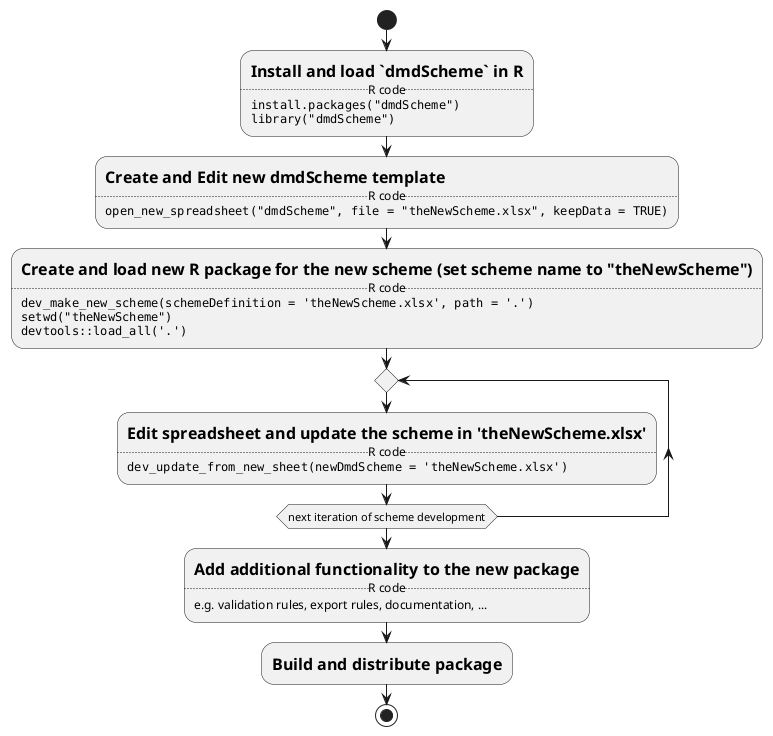 @startuml

start
''''''''''''
:= Install and load `dmdScheme` in R
..R code..
""install.packages("dmdScheme")""
""library("dmdScheme")"";
''''''''''''
:= Create and Edit new dmdScheme template
..R code..
""open_new_spreadsheet("dmdScheme", file = "theNewScheme.xlsx", keepData = TRUE)"";
''''''''''''
:= Create and load new R package for the new scheme (set scheme name to "theNewScheme")
..R code..
""dev_make_new_scheme(schemeDefinition = 'theNewScheme.xlsx', path = '.')""
""setwd("theNewScheme")""
""devtools::load_all('.')"";
''''''''''''
repeat
  := Edit spreadsheet and update the scheme in 'theNewScheme.xlsx'
  ..R code..
  ""dev_update_from_new_sheet(newDmdScheme = 'theNewScheme.xlsx')"";
repeat while (next iteration of scheme development)
''''''''''''
:= Add additional functionality to the new package
..R code..
e.g. validation rules, export rules, documentation, ...;
''''''''''''
:= Build and distribute package;
''''''''''''
stop

@enduml
